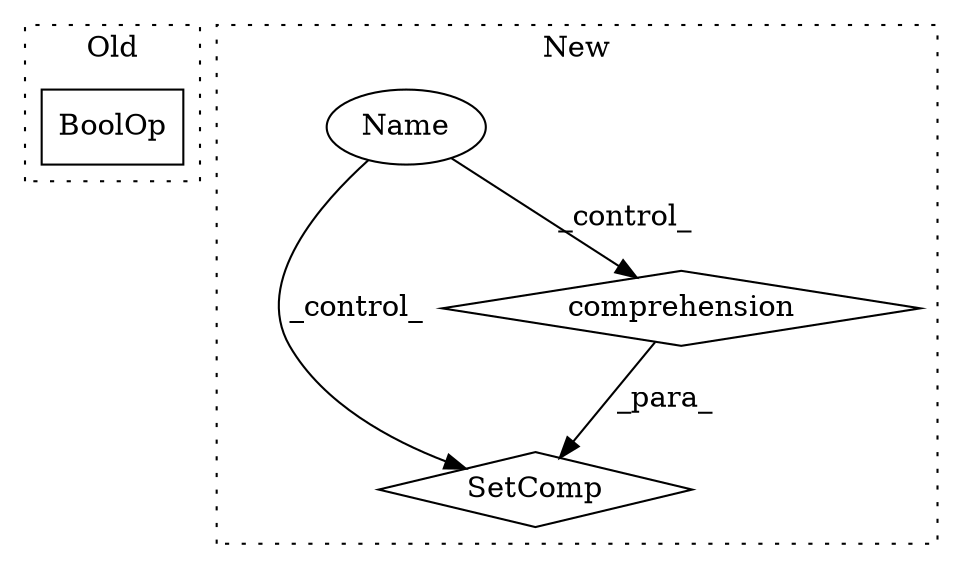 digraph G {
subgraph cluster0 {
1 [label="BoolOp" a="72" s="6347" l="52" shape="box"];
label = "Old";
style="dotted";
}
subgraph cluster1 {
2 [label="SetComp" a="69" s="10477" l="59" shape="diamond"];
3 [label="comprehension" a="45" s="10480" l="3" shape="diamond"];
4 [label="Name" a="87" s="10303" l="38" shape="ellipse"];
label = "New";
style="dotted";
}
3 -> 2 [label="_para_"];
4 -> 2 [label="_control_"];
4 -> 3 [label="_control_"];
}